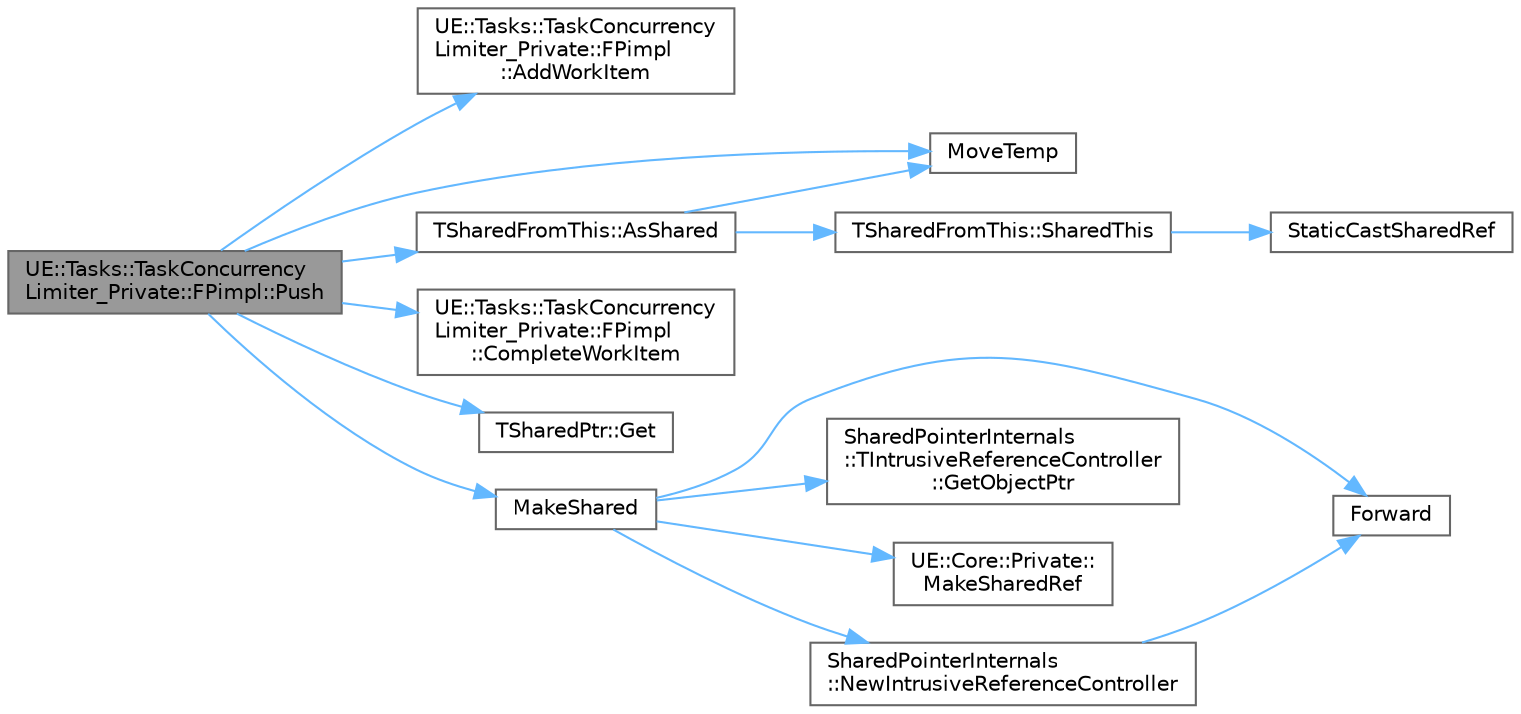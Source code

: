 digraph "UE::Tasks::TaskConcurrencyLimiter_Private::FPimpl::Push"
{
 // INTERACTIVE_SVG=YES
 // LATEX_PDF_SIZE
  bgcolor="transparent";
  edge [fontname=Helvetica,fontsize=10,labelfontname=Helvetica,labelfontsize=10];
  node [fontname=Helvetica,fontsize=10,shape=box,height=0.2,width=0.4];
  rankdir="LR";
  Node1 [id="Node000001",label="UE::Tasks::TaskConcurrency\lLimiter_Private::FPimpl::Push",height=0.2,width=0.4,color="gray40", fillcolor="grey60", style="filled", fontcolor="black",tooltip=" "];
  Node1 -> Node2 [id="edge1_Node000001_Node000002",color="steelblue1",style="solid",tooltip=" "];
  Node2 [id="Node000002",label="UE::Tasks::TaskConcurrency\lLimiter_Private::FPimpl\l::AddWorkItem",height=0.2,width=0.4,color="grey40", fillcolor="white", style="filled",URL="$d8/d09/classUE_1_1Tasks_1_1TaskConcurrencyLimiter__Private_1_1FPimpl.html#a168222fa104cb8e65bd9bdd0bce78a54",tooltip=" "];
  Node1 -> Node3 [id="edge2_Node000001_Node000003",color="steelblue1",style="solid",tooltip=" "];
  Node3 [id="Node000003",label="TSharedFromThis::AsShared",height=0.2,width=0.4,color="grey40", fillcolor="white", style="filled",URL="$db/d15/classTSharedFromThis.html#a0b742f8052994008faeb3abd20b66637",tooltip="Provides a shared reference to this object."];
  Node3 -> Node4 [id="edge3_Node000003_Node000004",color="steelblue1",style="solid",tooltip=" "];
  Node4 [id="Node000004",label="MoveTemp",height=0.2,width=0.4,color="grey40", fillcolor="white", style="filled",URL="$d4/d24/UnrealTemplate_8h.html#ad5e6c049aeb9c9115fec514ba581dbb6",tooltip="MoveTemp will cast a reference to an rvalue reference."];
  Node3 -> Node5 [id="edge4_Node000003_Node000005",color="steelblue1",style="solid",tooltip=" "];
  Node5 [id="Node000005",label="TSharedFromThis::SharedThis",height=0.2,width=0.4,color="grey40", fillcolor="white", style="filled",URL="$db/d15/classTSharedFromThis.html#a580aa3a336a57bab9cdfd3c57916963b",tooltip="Provides access to a shared reference to an object, given the object's 'this' pointer."];
  Node5 -> Node6 [id="edge5_Node000005_Node000006",color="steelblue1",style="solid",tooltip=" "];
  Node6 [id="Node000006",label="StaticCastSharedRef",height=0.2,width=0.4,color="grey40", fillcolor="white", style="filled",URL="$d2/d17/SharedPointer_8h.html#ab7ac98c7372d34625ce8d975f9fc571f",tooltip="SharedPointer - Unreal smart pointer library."];
  Node1 -> Node7 [id="edge6_Node000001_Node000007",color="steelblue1",style="solid",tooltip=" "];
  Node7 [id="Node000007",label="UE::Tasks::TaskConcurrency\lLimiter_Private::FPimpl\l::CompleteWorkItem",height=0.2,width=0.4,color="grey40", fillcolor="white", style="filled",URL="$d8/d09/classUE_1_1Tasks_1_1TaskConcurrencyLimiter__Private_1_1FPimpl.html#a36a30ecf5b042492f20630d4084bae33",tooltip=" "];
  Node1 -> Node8 [id="edge7_Node000001_Node000008",color="steelblue1",style="solid",tooltip=" "];
  Node8 [id="Node000008",label="TSharedPtr::Get",height=0.2,width=0.4,color="grey40", fillcolor="white", style="filled",URL="$d8/d2f/classTSharedPtr.html#a34b1891c618f9221537ef6f5edc347a9",tooltip="Returns the object referenced by this pointer, or nullptr if no object is reference."];
  Node1 -> Node9 [id="edge8_Node000001_Node000009",color="steelblue1",style="solid",tooltip=" "];
  Node9 [id="Node000009",label="MakeShared",height=0.2,width=0.4,color="grey40", fillcolor="white", style="filled",URL="$d2/d17/SharedPointer_8h.html#a263c00158120ebc1c5485f1201a6f34d",tooltip="MakeShared utility function."];
  Node9 -> Node10 [id="edge9_Node000009_Node000010",color="steelblue1",style="solid",tooltip=" "];
  Node10 [id="Node000010",label="Forward",height=0.2,width=0.4,color="grey40", fillcolor="white", style="filled",URL="$d4/d24/UnrealTemplate_8h.html#a68f280c1d561a8899a1e9e3ea8405d00",tooltip="Forward will cast a reference to an rvalue reference."];
  Node9 -> Node11 [id="edge10_Node000009_Node000011",color="steelblue1",style="solid",tooltip=" "];
  Node11 [id="Node000011",label="SharedPointerInternals\l::TIntrusiveReferenceController\l::GetObjectPtr",height=0.2,width=0.4,color="grey40", fillcolor="white", style="filled",URL="$d4/d0f/classSharedPointerInternals_1_1TIntrusiveReferenceController.html#abbed2fe02963777a4ec2fb6c2d619beb",tooltip=" "];
  Node9 -> Node12 [id="edge11_Node000009_Node000012",color="steelblue1",style="solid",tooltip=" "];
  Node12 [id="Node000012",label="UE::Core::Private::\lMakeSharedRef",height=0.2,width=0.4,color="grey40", fillcolor="white", style="filled",URL="$d1/de6/namespaceUE_1_1Core_1_1Private.html#aff81f6fda6cd780a91812bea83b7f9d1",tooltip=" "];
  Node9 -> Node13 [id="edge12_Node000009_Node000013",color="steelblue1",style="solid",tooltip=" "];
  Node13 [id="Node000013",label="SharedPointerInternals\l::NewIntrusiveReferenceController",height=0.2,width=0.4,color="grey40", fillcolor="white", style="filled",URL="$d5/d6a/namespaceSharedPointerInternals.html#a27870bf9f0653ce64eb0333857178446",tooltip="Creates an intrusive reference controller."];
  Node13 -> Node10 [id="edge13_Node000013_Node000010",color="steelblue1",style="solid",tooltip=" "];
  Node1 -> Node4 [id="edge14_Node000001_Node000004",color="steelblue1",style="solid",tooltip=" "];
}
